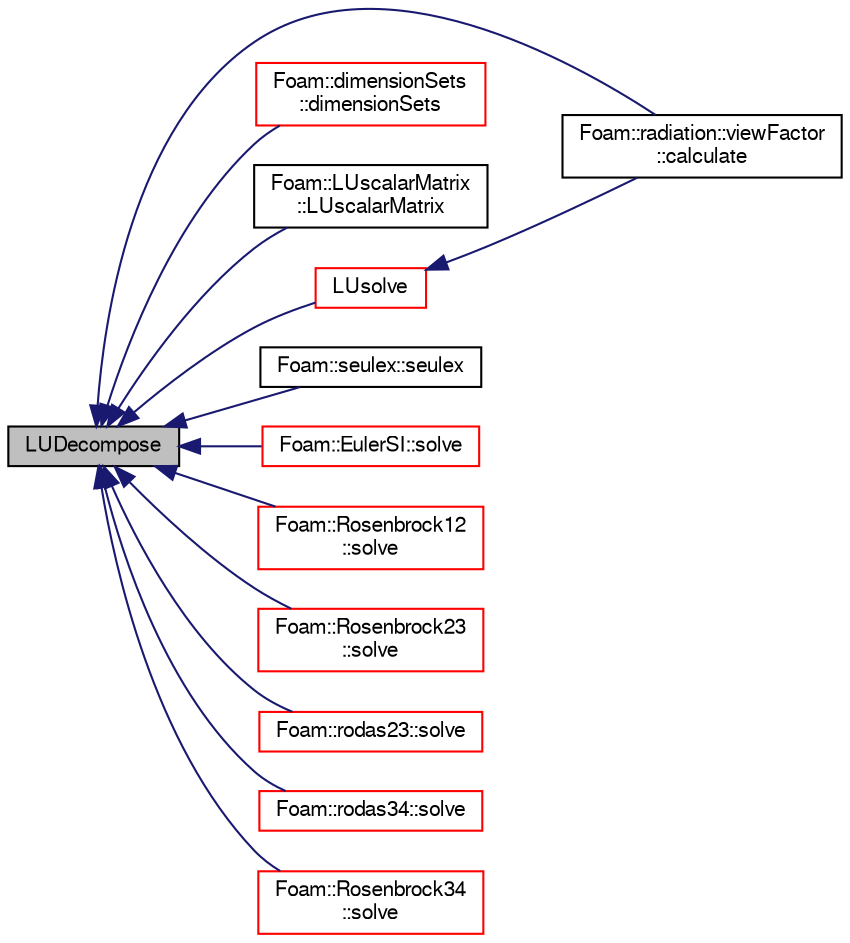 digraph "LUDecompose"
{
  bgcolor="transparent";
  edge [fontname="FreeSans",fontsize="10",labelfontname="FreeSans",labelfontsize="10"];
  node [fontname="FreeSans",fontsize="10",shape=record];
  rankdir="LR";
  Node110717 [label="LUDecompose",height=0.2,width=0.4,color="black", fillcolor="grey75", style="filled", fontcolor="black"];
  Node110717 -> Node110718 [dir="back",color="midnightblue",fontsize="10",style="solid",fontname="FreeSans"];
  Node110718 [label="Foam::radiation::viewFactor\l::calculate",height=0.2,width=0.4,color="black",URL="$a30046.html#afe1d8348c24e6589bc7c0b3f689316a7",tooltip="Solve system of equation(s) "];
  Node110717 -> Node110719 [dir="back",color="midnightblue",fontsize="10",style="solid",fontname="FreeSans"];
  Node110719 [label="Foam::dimensionSets\l::dimensionSets",height=0.2,width=0.4,color="red",URL="$a26382.html#aaa671062334e15ed053ecb805ee762f7",tooltip="Construct from all units and set of units to use for inversion. "];
  Node110717 -> Node110731 [dir="back",color="midnightblue",fontsize="10",style="solid",fontname="FreeSans"];
  Node110731 [label="Foam::LUscalarMatrix\l::LUscalarMatrix",height=0.2,width=0.4,color="black",URL="$a27054.html#a07a09b91423ca38ad70cd8390cf153ac",tooltip="Construct from scalarSquareMatrix and perform LU decomposition. "];
  Node110717 -> Node110732 [dir="back",color="midnightblue",fontsize="10",style="solid",fontname="FreeSans"];
  Node110732 [label="LUsolve",height=0.2,width=0.4,color="red",URL="$a21124.html#ad36ff051a76f2291e79751842332871c",tooltip="Solve the matrix using LU decomposition with pivoting. "];
  Node110732 -> Node110718 [dir="back",color="midnightblue",fontsize="10",style="solid",fontname="FreeSans"];
  Node110717 -> Node110739 [dir="back",color="midnightblue",fontsize="10",style="solid",fontname="FreeSans"];
  Node110739 [label="Foam::seulex::seulex",height=0.2,width=0.4,color="black",URL="$a25594.html#a506512f869bd359e1fad319ea9f42b81",tooltip="Construct from ODE. "];
  Node110717 -> Node110740 [dir="back",color="midnightblue",fontsize="10",style="solid",fontname="FreeSans"];
  Node110740 [label="Foam::EulerSI::solve",height=0.2,width=0.4,color="red",URL="$a25550.html#ab251311d21daf700b24723afe0ef21e0",tooltip="Solve a single step dx and return the error. "];
  Node110717 -> Node110742 [dir="back",color="midnightblue",fontsize="10",style="solid",fontname="FreeSans"];
  Node110742 [label="Foam::Rosenbrock12\l::solve",height=0.2,width=0.4,color="red",URL="$a25582.html#ab251311d21daf700b24723afe0ef21e0",tooltip="Solve a single step dx and return the error. "];
  Node110717 -> Node110744 [dir="back",color="midnightblue",fontsize="10",style="solid",fontname="FreeSans"];
  Node110744 [label="Foam::Rosenbrock23\l::solve",height=0.2,width=0.4,color="red",URL="$a25586.html#ab251311d21daf700b24723afe0ef21e0",tooltip="Solve a single step dx and return the error. "];
  Node110717 -> Node110746 [dir="back",color="midnightblue",fontsize="10",style="solid",fontname="FreeSans"];
  Node110746 [label="Foam::rodas23::solve",height=0.2,width=0.4,color="red",URL="$a25574.html#ab251311d21daf700b24723afe0ef21e0",tooltip="Solve a single step dx and return the error. "];
  Node110717 -> Node110748 [dir="back",color="midnightblue",fontsize="10",style="solid",fontname="FreeSans"];
  Node110748 [label="Foam::rodas34::solve",height=0.2,width=0.4,color="red",URL="$a25578.html#ab251311d21daf700b24723afe0ef21e0",tooltip="Solve a single step dx and return the error. "];
  Node110717 -> Node110750 [dir="back",color="midnightblue",fontsize="10",style="solid",fontname="FreeSans"];
  Node110750 [label="Foam::Rosenbrock34\l::solve",height=0.2,width=0.4,color="red",URL="$a25590.html#ab251311d21daf700b24723afe0ef21e0",tooltip="Solve a single step dx and return the error. "];
}
